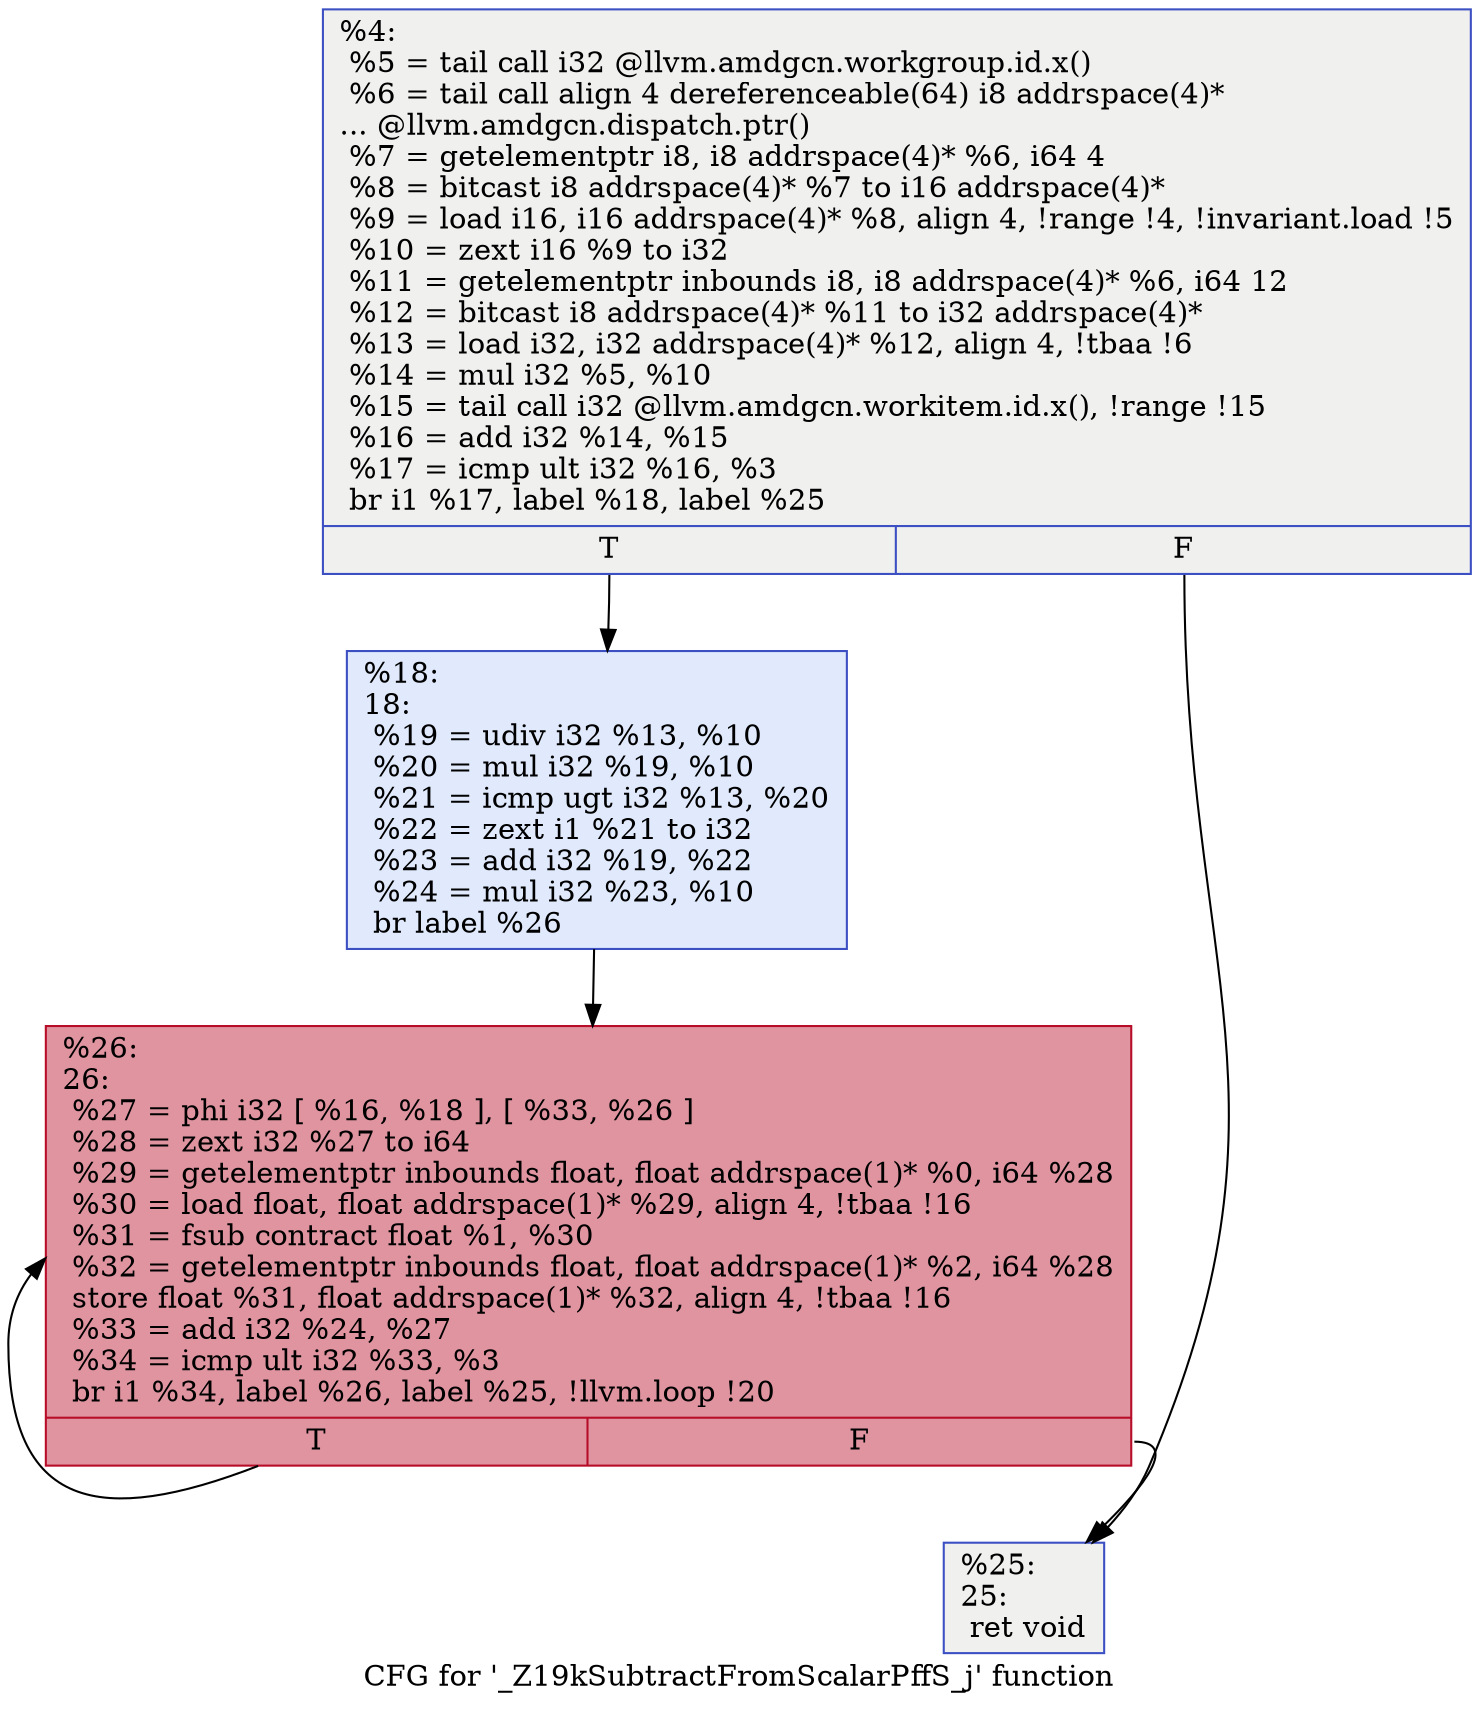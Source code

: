 digraph "CFG for '_Z19kSubtractFromScalarPffS_j' function" {
	label="CFG for '_Z19kSubtractFromScalarPffS_j' function";

	Node0x5ca9480 [shape=record,color="#3d50c3ff", style=filled, fillcolor="#dedcdb70",label="{%4:\l  %5 = tail call i32 @llvm.amdgcn.workgroup.id.x()\l  %6 = tail call align 4 dereferenceable(64) i8 addrspace(4)*\l... @llvm.amdgcn.dispatch.ptr()\l  %7 = getelementptr i8, i8 addrspace(4)* %6, i64 4\l  %8 = bitcast i8 addrspace(4)* %7 to i16 addrspace(4)*\l  %9 = load i16, i16 addrspace(4)* %8, align 4, !range !4, !invariant.load !5\l  %10 = zext i16 %9 to i32\l  %11 = getelementptr inbounds i8, i8 addrspace(4)* %6, i64 12\l  %12 = bitcast i8 addrspace(4)* %11 to i32 addrspace(4)*\l  %13 = load i32, i32 addrspace(4)* %12, align 4, !tbaa !6\l  %14 = mul i32 %5, %10\l  %15 = tail call i32 @llvm.amdgcn.workitem.id.x(), !range !15\l  %16 = add i32 %14, %15\l  %17 = icmp ult i32 %16, %3\l  br i1 %17, label %18, label %25\l|{<s0>T|<s1>F}}"];
	Node0x5ca9480:s0 -> Node0x5cab700;
	Node0x5ca9480:s1 -> Node0x5cab790;
	Node0x5cab700 [shape=record,color="#3d50c3ff", style=filled, fillcolor="#b9d0f970",label="{%18:\l18:                                               \l  %19 = udiv i32 %13, %10\l  %20 = mul i32 %19, %10\l  %21 = icmp ugt i32 %13, %20\l  %22 = zext i1 %21 to i32\l  %23 = add i32 %19, %22\l  %24 = mul i32 %23, %10\l  br label %26\l}"];
	Node0x5cab700 -> Node0x5cabc10;
	Node0x5cab790 [shape=record,color="#3d50c3ff", style=filled, fillcolor="#dedcdb70",label="{%25:\l25:                                               \l  ret void\l}"];
	Node0x5cabc10 [shape=record,color="#b70d28ff", style=filled, fillcolor="#b70d2870",label="{%26:\l26:                                               \l  %27 = phi i32 [ %16, %18 ], [ %33, %26 ]\l  %28 = zext i32 %27 to i64\l  %29 = getelementptr inbounds float, float addrspace(1)* %0, i64 %28\l  %30 = load float, float addrspace(1)* %29, align 4, !tbaa !16\l  %31 = fsub contract float %1, %30\l  %32 = getelementptr inbounds float, float addrspace(1)* %2, i64 %28\l  store float %31, float addrspace(1)* %32, align 4, !tbaa !16\l  %33 = add i32 %24, %27\l  %34 = icmp ult i32 %33, %3\l  br i1 %34, label %26, label %25, !llvm.loop !20\l|{<s0>T|<s1>F}}"];
	Node0x5cabc10:s0 -> Node0x5cabc10;
	Node0x5cabc10:s1 -> Node0x5cab790;
}
